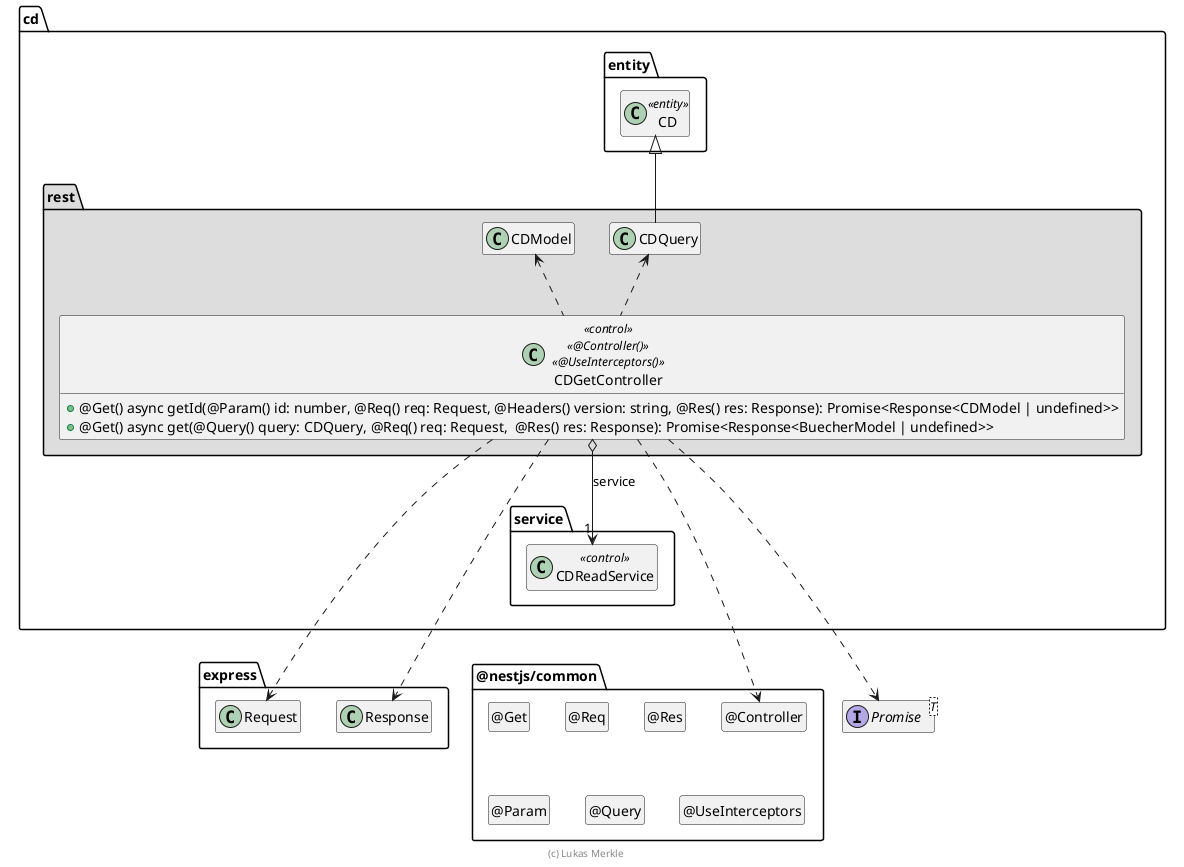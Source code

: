 ' Copyright (C) 2019 - present Juergen Zimmermann, Hochschule Karlsruhe
'
' This program is free software: you can redistribute it and/or modify
' it under the terms of the GNU General Public License as published by
' the Free Software Foundation, either version 3 of the License, or
' (at your option) any later version.
'
' This program is distributed in the hope that it will be useful,
' but WITHOUT ANY WARRANTY; without even the implied warranty of
' MERCHANTABILITY or FITNESS FOR A PARTICULAR PURPOSE.  See the
' GNU General Public License for more details.
'
' You should have received a copy of the GNU General Public License
' along with this program.  If not, see <https://www.gnu.org/licenses/>.

' Preview durch <Alt>d

@startuml Controller-Klasse

interface Promise<T>

package @nestjs/common {
  class "@Controller" as Controller
  hide Controller circle

  class "@Get" as Get
  hide Get circle

  class "@Req" as Req
  hide Req circle

  class "@Res" as Res
  hide Res circle

  class "@Param" as Param
  hide Param circle

  class "@Query" as Query
  hide Query circle

  class "@UseInterceptors" as UseInterceptors
  hide UseInterceptors circle
}

package express {
  class Request
  class Response

  Response .[hidden].> Controller
}

package cd {
  package entity #FFFFFF {
    class CD <<entity>>

    CD .[hidden].> Promise
    CD .[hidden].> Request
  }

  package service {
    class CDReadService << control >>
  }

  package rest #DDDDDD {
    CDQuery -up-|> CD

    class CDGetController << control >> << @Controller() >> << @UseInterceptors() >> {
      + @Get() async getId(@Param() id: number, @Req() req: Request, @Headers() version: string, @Res() res: Response): Promise<Response<CDModel | undefined>>
      + @Get() async get(@Query() query: CDQuery, @Req() req: Request,  @Res() res: Response): Promise<Response<BuecherModel | undefined>>
    }

    CDGetController o--> "1" CDReadService : service

    CDGetController ..> Controller
    CDGetController ..> Request
    CDGetController ..> Response
    CDGetController ..> Promise
    CDGetController .up.> CDModel
    CDGetController .up.> CDQuery

    CDReadService .[hidden].> Request
    CDReadService .[hidden].> Promise
    Response .right[hidden].> Controller
  }
}

hide empty members

footer (c) Lukas Merkle

@enduml
